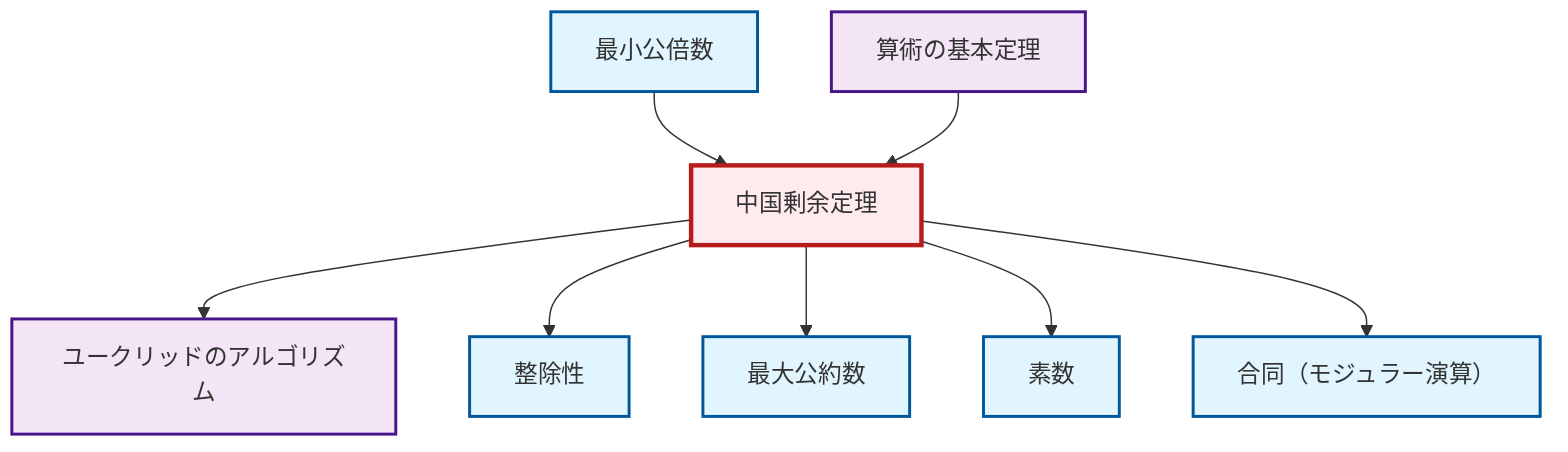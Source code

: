 graph TD
    classDef definition fill:#e1f5fe,stroke:#01579b,stroke-width:2px
    classDef theorem fill:#f3e5f5,stroke:#4a148c,stroke-width:2px
    classDef axiom fill:#fff3e0,stroke:#e65100,stroke-width:2px
    classDef example fill:#e8f5e9,stroke:#1b5e20,stroke-width:2px
    classDef current fill:#ffebee,stroke:#b71c1c,stroke-width:3px
    def-divisibility["整除性"]:::definition
    def-gcd["最大公約数"]:::definition
    thm-euclidean-algorithm["ユークリッドのアルゴリズム"]:::theorem
    def-lcm["最小公倍数"]:::definition
    thm-fundamental-arithmetic["算術の基本定理"]:::theorem
    def-congruence["合同（モジュラー演算）"]:::definition
    def-prime["素数"]:::definition
    thm-chinese-remainder["中国剰余定理"]:::theorem
    thm-chinese-remainder --> thm-euclidean-algorithm
    thm-chinese-remainder --> def-divisibility
    def-lcm --> thm-chinese-remainder
    thm-chinese-remainder --> def-gcd
    thm-fundamental-arithmetic --> thm-chinese-remainder
    thm-chinese-remainder --> def-prime
    thm-chinese-remainder --> def-congruence
    class thm-chinese-remainder current